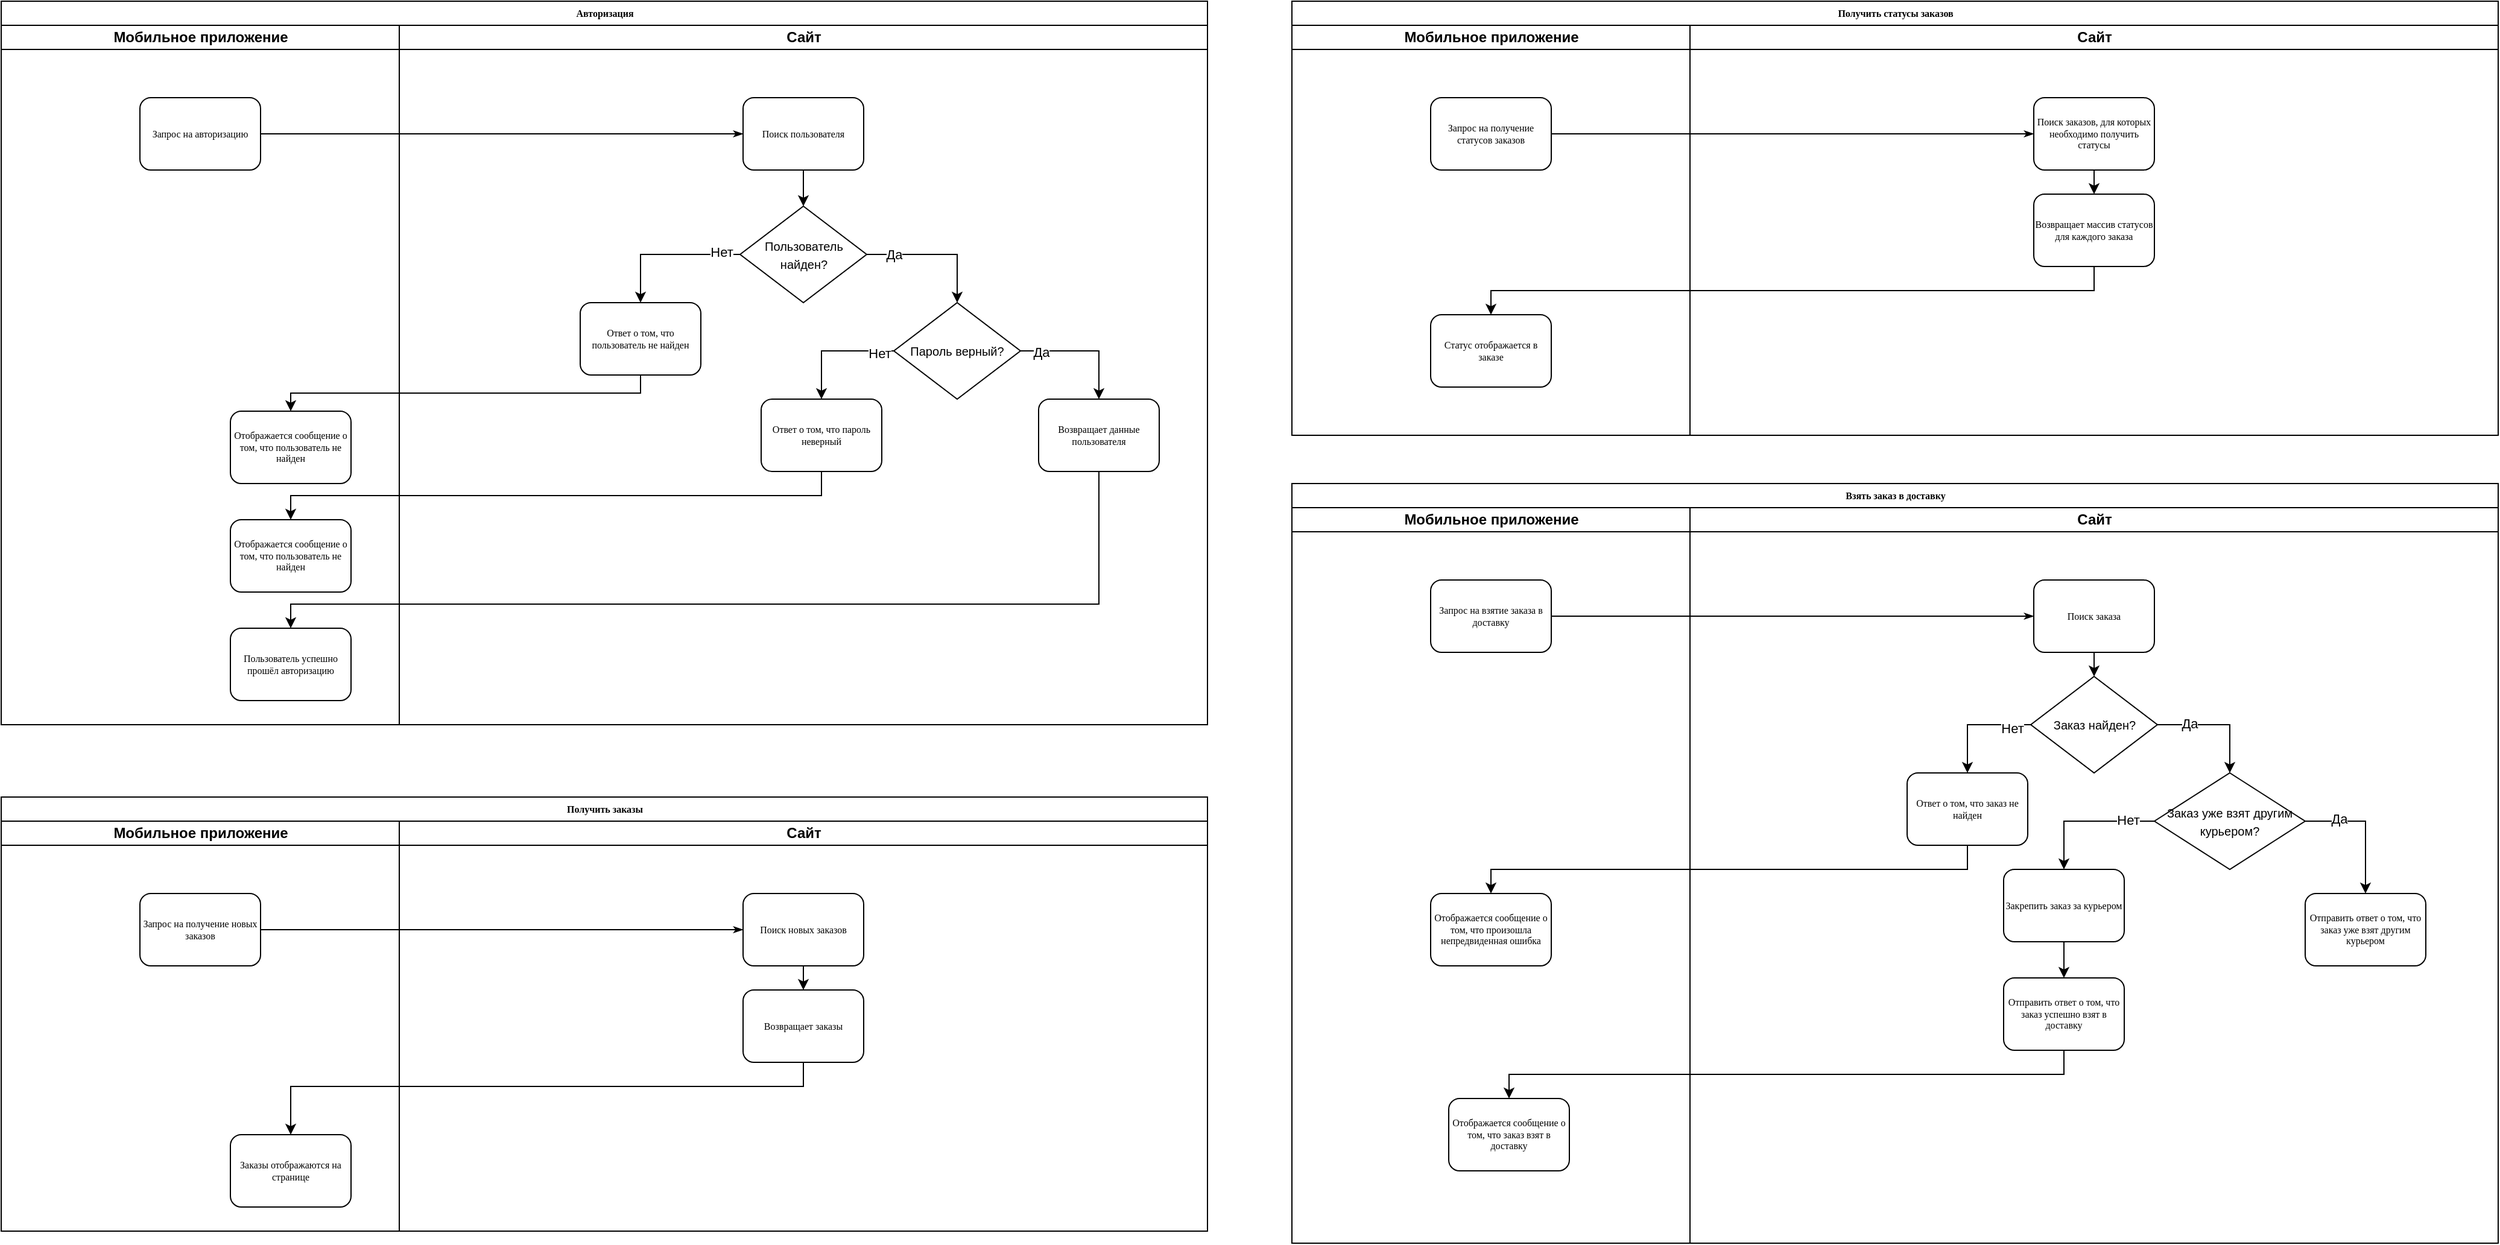 <mxfile version="23.1.3" type="github">
  <diagram name="Page-1" id="74e2e168-ea6b-b213-b513-2b3c1d86103e">
    <mxGraphModel dx="2868" dy="1582" grid="1" gridSize="10" guides="1" tooltips="1" connect="1" arrows="1" fold="1" page="1" pageScale="1" pageWidth="1100" pageHeight="850" background="none" math="0" shadow="0">
      <root>
        <mxCell id="0" />
        <mxCell id="1" parent="0" />
        <mxCell id="ZRqdcsW-6dRnH4pb2Plo-1" value="Авторизация" style="swimlane;html=1;childLayout=stackLayout;startSize=20;rounded=0;shadow=0;labelBackgroundColor=none;strokeWidth=1;fontFamily=Verdana;fontSize=8;align=center;" vertex="1" parent="1">
          <mxGeometry x="60" y="290" width="1000" height="600" as="geometry" />
        </mxCell>
        <mxCell id="ZRqdcsW-6dRnH4pb2Plo-2" value="Мобильное приложение" style="swimlane;html=1;startSize=20;" vertex="1" parent="ZRqdcsW-6dRnH4pb2Plo-1">
          <mxGeometry y="20" width="330" height="580" as="geometry" />
        </mxCell>
        <mxCell id="ZRqdcsW-6dRnH4pb2Plo-3" value="Запрос на авторизацию" style="rounded=1;whiteSpace=wrap;html=1;shadow=0;labelBackgroundColor=none;strokeWidth=1;fontFamily=Verdana;fontSize=8;align=center;" vertex="1" parent="ZRqdcsW-6dRnH4pb2Plo-2">
          <mxGeometry x="115" y="60" width="100" height="60" as="geometry" />
        </mxCell>
        <mxCell id="ZRqdcsW-6dRnH4pb2Plo-4" value="Отображается сообщение о том, что пользователь не найден" style="rounded=1;whiteSpace=wrap;html=1;shadow=0;labelBackgroundColor=none;strokeWidth=1;fontFamily=Verdana;fontSize=8;align=center;" vertex="1" parent="ZRqdcsW-6dRnH4pb2Plo-2">
          <mxGeometry x="190" y="320" width="100" height="60" as="geometry" />
        </mxCell>
        <mxCell id="ZRqdcsW-6dRnH4pb2Plo-5" value="Отображается сообщение о том, что пользователь не найден" style="rounded=1;whiteSpace=wrap;html=1;shadow=0;labelBackgroundColor=none;strokeWidth=1;fontFamily=Verdana;fontSize=8;align=center;" vertex="1" parent="ZRqdcsW-6dRnH4pb2Plo-2">
          <mxGeometry x="190" y="410" width="100" height="60" as="geometry" />
        </mxCell>
        <mxCell id="ZRqdcsW-6dRnH4pb2Plo-6" value="Пользователь успешно прошёл авторизацию" style="rounded=1;whiteSpace=wrap;html=1;shadow=0;labelBackgroundColor=none;strokeWidth=1;fontFamily=Verdana;fontSize=8;align=center;" vertex="1" parent="ZRqdcsW-6dRnH4pb2Plo-2">
          <mxGeometry x="190" y="500" width="100" height="60" as="geometry" />
        </mxCell>
        <mxCell id="ZRqdcsW-6dRnH4pb2Plo-7" style="edgeStyle=orthogonalEdgeStyle;rounded=1;html=1;labelBackgroundColor=none;startArrow=none;startFill=0;startSize=5;endArrow=classicThin;endFill=1;endSize=5;jettySize=auto;orthogonalLoop=1;strokeWidth=1;fontFamily=Verdana;fontSize=8" edge="1" parent="ZRqdcsW-6dRnH4pb2Plo-1" source="ZRqdcsW-6dRnH4pb2Plo-3" target="ZRqdcsW-6dRnH4pb2Plo-9">
          <mxGeometry relative="1" as="geometry" />
        </mxCell>
        <mxCell id="ZRqdcsW-6dRnH4pb2Plo-8" value="Сайт" style="swimlane;html=1;startSize=20;" vertex="1" parent="ZRqdcsW-6dRnH4pb2Plo-1">
          <mxGeometry x="330" y="20" width="670" height="580" as="geometry" />
        </mxCell>
        <mxCell id="ZRqdcsW-6dRnH4pb2Plo-9" value="Поиск пользователя" style="rounded=1;whiteSpace=wrap;html=1;shadow=0;labelBackgroundColor=none;strokeWidth=1;fontFamily=Verdana;fontSize=8;align=center;" vertex="1" parent="ZRqdcsW-6dRnH4pb2Plo-8">
          <mxGeometry x="285" y="60" width="100" height="60" as="geometry" />
        </mxCell>
        <mxCell id="ZRqdcsW-6dRnH4pb2Plo-10" value="&lt;font style=&quot;font-size: 10px;&quot;&gt;Пользователь найден?&lt;/font&gt;" style="rhombus;whiteSpace=wrap;html=1;" vertex="1" parent="ZRqdcsW-6dRnH4pb2Plo-8">
          <mxGeometry x="282.5" y="150" width="105" height="80" as="geometry" />
        </mxCell>
        <mxCell id="ZRqdcsW-6dRnH4pb2Plo-11" value="" style="endArrow=classic;html=1;rounded=0;exitX=0.5;exitY=1;exitDx=0;exitDy=0;entryX=0.5;entryY=0;entryDx=0;entryDy=0;" edge="1" parent="ZRqdcsW-6dRnH4pb2Plo-8" source="ZRqdcsW-6dRnH4pb2Plo-9" target="ZRqdcsW-6dRnH4pb2Plo-10">
          <mxGeometry width="50" height="50" relative="1" as="geometry">
            <mxPoint x="430" y="160" as="sourcePoint" />
            <mxPoint x="480" y="110" as="targetPoint" />
          </mxGeometry>
        </mxCell>
        <mxCell id="ZRqdcsW-6dRnH4pb2Plo-12" value="Ответ о том, что пользователь не найден" style="rounded=1;whiteSpace=wrap;html=1;shadow=0;labelBackgroundColor=none;strokeWidth=1;fontFamily=Verdana;fontSize=8;align=center;" vertex="1" parent="ZRqdcsW-6dRnH4pb2Plo-8">
          <mxGeometry x="150" y="230" width="100" height="60" as="geometry" />
        </mxCell>
        <mxCell id="ZRqdcsW-6dRnH4pb2Plo-13" value="" style="endArrow=classic;html=1;rounded=0;exitX=0;exitY=0.5;exitDx=0;exitDy=0;entryX=0.5;entryY=0;entryDx=0;entryDy=0;edgeStyle=orthogonalEdgeStyle;" edge="1" parent="ZRqdcsW-6dRnH4pb2Plo-8" source="ZRqdcsW-6dRnH4pb2Plo-10" target="ZRqdcsW-6dRnH4pb2Plo-12">
          <mxGeometry width="50" height="50" relative="1" as="geometry">
            <mxPoint x="200" y="200" as="sourcePoint" />
            <mxPoint x="250" y="150" as="targetPoint" />
          </mxGeometry>
        </mxCell>
        <mxCell id="ZRqdcsW-6dRnH4pb2Plo-14" value="Нет" style="edgeLabel;html=1;align=center;verticalAlign=middle;resizable=0;points=[];" vertex="1" connectable="0" parent="ZRqdcsW-6dRnH4pb2Plo-13">
          <mxGeometry x="-0.736" y="-2" relative="1" as="geometry">
            <mxPoint as="offset" />
          </mxGeometry>
        </mxCell>
        <mxCell id="ZRqdcsW-6dRnH4pb2Plo-15" value="&lt;font style=&quot;font-size: 10px;&quot;&gt;Пароль верный?&lt;/font&gt;" style="rhombus;whiteSpace=wrap;html=1;" vertex="1" parent="ZRqdcsW-6dRnH4pb2Plo-8">
          <mxGeometry x="410" y="230" width="105" height="80" as="geometry" />
        </mxCell>
        <mxCell id="ZRqdcsW-6dRnH4pb2Plo-16" value="" style="endArrow=classic;html=1;rounded=0;exitX=1;exitY=0.5;exitDx=0;exitDy=0;entryX=0.5;entryY=0;entryDx=0;entryDy=0;edgeStyle=orthogonalEdgeStyle;" edge="1" parent="ZRqdcsW-6dRnH4pb2Plo-8" source="ZRqdcsW-6dRnH4pb2Plo-10" target="ZRqdcsW-6dRnH4pb2Plo-15">
          <mxGeometry width="50" height="50" relative="1" as="geometry">
            <mxPoint x="400" y="200" as="sourcePoint" />
            <mxPoint x="500" y="160" as="targetPoint" />
          </mxGeometry>
        </mxCell>
        <mxCell id="ZRqdcsW-6dRnH4pb2Plo-17" value="Да" style="edgeLabel;html=1;align=center;verticalAlign=middle;resizable=0;points=[];" vertex="1" connectable="0" parent="ZRqdcsW-6dRnH4pb2Plo-16">
          <mxGeometry x="-0.611" relative="1" as="geometry">
            <mxPoint as="offset" />
          </mxGeometry>
        </mxCell>
        <mxCell id="ZRqdcsW-6dRnH4pb2Plo-18" value="Ответ о том, что пароль неверный" style="rounded=1;whiteSpace=wrap;html=1;shadow=0;labelBackgroundColor=none;strokeWidth=1;fontFamily=Verdana;fontSize=8;align=center;" vertex="1" parent="ZRqdcsW-6dRnH4pb2Plo-8">
          <mxGeometry x="300" y="310" width="100" height="60" as="geometry" />
        </mxCell>
        <mxCell id="ZRqdcsW-6dRnH4pb2Plo-19" value="Возвращает данные пользователя" style="rounded=1;whiteSpace=wrap;html=1;shadow=0;labelBackgroundColor=none;strokeWidth=1;fontFamily=Verdana;fontSize=8;align=center;" vertex="1" parent="ZRqdcsW-6dRnH4pb2Plo-8">
          <mxGeometry x="530" y="310" width="100" height="60" as="geometry" />
        </mxCell>
        <mxCell id="ZRqdcsW-6dRnH4pb2Plo-20" value="" style="endArrow=classic;html=1;rounded=0;exitX=0;exitY=0.5;exitDx=0;exitDy=0;entryX=0.5;entryY=0;entryDx=0;entryDy=0;edgeStyle=orthogonalEdgeStyle;" edge="1" parent="ZRqdcsW-6dRnH4pb2Plo-8" source="ZRqdcsW-6dRnH4pb2Plo-15" target="ZRqdcsW-6dRnH4pb2Plo-18">
          <mxGeometry width="50" height="50" relative="1" as="geometry">
            <mxPoint x="250" y="330" as="sourcePoint" />
            <mxPoint x="300" y="280" as="targetPoint" />
          </mxGeometry>
        </mxCell>
        <mxCell id="ZRqdcsW-6dRnH4pb2Plo-21" value="Нет" style="edgeLabel;html=1;align=center;verticalAlign=middle;resizable=0;points=[];" vertex="1" connectable="0" parent="ZRqdcsW-6dRnH4pb2Plo-20">
          <mxGeometry x="-0.761" y="2" relative="1" as="geometry">
            <mxPoint as="offset" />
          </mxGeometry>
        </mxCell>
        <mxCell id="ZRqdcsW-6dRnH4pb2Plo-22" value="" style="endArrow=classic;html=1;rounded=0;exitX=1;exitY=0.5;exitDx=0;exitDy=0;entryX=0.5;entryY=0;entryDx=0;entryDy=0;edgeStyle=orthogonalEdgeStyle;" edge="1" parent="ZRqdcsW-6dRnH4pb2Plo-8" source="ZRqdcsW-6dRnH4pb2Plo-15" target="ZRqdcsW-6dRnH4pb2Plo-19">
          <mxGeometry width="50" height="50" relative="1" as="geometry">
            <mxPoint x="420" y="280" as="sourcePoint" />
            <mxPoint x="280" y="360" as="targetPoint" />
          </mxGeometry>
        </mxCell>
        <mxCell id="ZRqdcsW-6dRnH4pb2Plo-23" value="Да" style="edgeLabel;html=1;align=center;verticalAlign=middle;resizable=0;points=[];" vertex="1" connectable="0" parent="ZRqdcsW-6dRnH4pb2Plo-22">
          <mxGeometry x="-0.683" y="-1" relative="1" as="geometry">
            <mxPoint as="offset" />
          </mxGeometry>
        </mxCell>
        <mxCell id="ZRqdcsW-6dRnH4pb2Plo-24" value="" style="endArrow=classic;html=1;rounded=0;exitX=0.5;exitY=1;exitDx=0;exitDy=0;entryX=0.5;entryY=0;entryDx=0;entryDy=0;edgeStyle=orthogonalEdgeStyle;" edge="1" parent="ZRqdcsW-6dRnH4pb2Plo-1" source="ZRqdcsW-6dRnH4pb2Plo-12" target="ZRqdcsW-6dRnH4pb2Plo-4">
          <mxGeometry width="50" height="50" relative="1" as="geometry">
            <mxPoint x="340" y="480" as="sourcePoint" />
            <mxPoint x="390" y="430" as="targetPoint" />
          </mxGeometry>
        </mxCell>
        <mxCell id="ZRqdcsW-6dRnH4pb2Plo-25" value="" style="endArrow=classic;html=1;rounded=0;exitX=0.5;exitY=1;exitDx=0;exitDy=0;entryX=0.5;entryY=0;entryDx=0;entryDy=0;edgeStyle=orthogonalEdgeStyle;" edge="1" parent="ZRqdcsW-6dRnH4pb2Plo-1" source="ZRqdcsW-6dRnH4pb2Plo-18" target="ZRqdcsW-6dRnH4pb2Plo-5">
          <mxGeometry width="50" height="50" relative="1" as="geometry">
            <mxPoint x="540" y="320" as="sourcePoint" />
            <mxPoint x="250" y="365" as="targetPoint" />
            <Array as="points">
              <mxPoint x="680" y="410" />
              <mxPoint x="240" y="410" />
            </Array>
          </mxGeometry>
        </mxCell>
        <mxCell id="ZRqdcsW-6dRnH4pb2Plo-26" value="" style="endArrow=classic;html=1;rounded=0;exitX=0.5;exitY=1;exitDx=0;exitDy=0;entryX=0.5;entryY=0;entryDx=0;entryDy=0;edgeStyle=orthogonalEdgeStyle;" edge="1" parent="ZRqdcsW-6dRnH4pb2Plo-1" source="ZRqdcsW-6dRnH4pb2Plo-19" target="ZRqdcsW-6dRnH4pb2Plo-6">
          <mxGeometry width="50" height="50" relative="1" as="geometry">
            <mxPoint x="690" y="560" as="sourcePoint" />
            <mxPoint x="740" y="510" as="targetPoint" />
            <Array as="points">
              <mxPoint x="910" y="500" />
              <mxPoint x="240" y="500" />
            </Array>
          </mxGeometry>
        </mxCell>
        <mxCell id="ZRqdcsW-6dRnH4pb2Plo-27" value="Получить заказы" style="swimlane;html=1;childLayout=stackLayout;startSize=20;rounded=0;shadow=0;labelBackgroundColor=none;strokeWidth=1;fontFamily=Verdana;fontSize=8;align=center;" vertex="1" parent="1">
          <mxGeometry x="60" y="950" width="1000" height="360" as="geometry" />
        </mxCell>
        <mxCell id="ZRqdcsW-6dRnH4pb2Plo-28" value="Мобильное приложение" style="swimlane;html=1;startSize=20;" vertex="1" parent="ZRqdcsW-6dRnH4pb2Plo-27">
          <mxGeometry y="20" width="330" height="340" as="geometry" />
        </mxCell>
        <mxCell id="ZRqdcsW-6dRnH4pb2Plo-29" value="Запрос на получение новых заказов" style="rounded=1;whiteSpace=wrap;html=1;shadow=0;labelBackgroundColor=none;strokeWidth=1;fontFamily=Verdana;fontSize=8;align=center;" vertex="1" parent="ZRqdcsW-6dRnH4pb2Plo-28">
          <mxGeometry x="115" y="60" width="100" height="60" as="geometry" />
        </mxCell>
        <mxCell id="ZRqdcsW-6dRnH4pb2Plo-30" value="Заказы отображаются на странице" style="rounded=1;whiteSpace=wrap;html=1;shadow=0;labelBackgroundColor=none;strokeWidth=1;fontFamily=Verdana;fontSize=8;align=center;" vertex="1" parent="ZRqdcsW-6dRnH4pb2Plo-28">
          <mxGeometry x="190" y="260" width="100" height="60" as="geometry" />
        </mxCell>
        <mxCell id="ZRqdcsW-6dRnH4pb2Plo-31" style="edgeStyle=orthogonalEdgeStyle;rounded=1;html=1;labelBackgroundColor=none;startArrow=none;startFill=0;startSize=5;endArrow=classicThin;endFill=1;endSize=5;jettySize=auto;orthogonalLoop=1;strokeWidth=1;fontFamily=Verdana;fontSize=8" edge="1" parent="ZRqdcsW-6dRnH4pb2Plo-27" source="ZRqdcsW-6dRnH4pb2Plo-29" target="ZRqdcsW-6dRnH4pb2Plo-33">
          <mxGeometry relative="1" as="geometry" />
        </mxCell>
        <mxCell id="ZRqdcsW-6dRnH4pb2Plo-32" value="Сайт" style="swimlane;html=1;startSize=20;" vertex="1" parent="ZRqdcsW-6dRnH4pb2Plo-27">
          <mxGeometry x="330" y="20" width="670" height="340" as="geometry" />
        </mxCell>
        <mxCell id="ZRqdcsW-6dRnH4pb2Plo-33" value="Поиск новых заказов" style="rounded=1;whiteSpace=wrap;html=1;shadow=0;labelBackgroundColor=none;strokeWidth=1;fontFamily=Verdana;fontSize=8;align=center;" vertex="1" parent="ZRqdcsW-6dRnH4pb2Plo-32">
          <mxGeometry x="285" y="60" width="100" height="60" as="geometry" />
        </mxCell>
        <mxCell id="ZRqdcsW-6dRnH4pb2Plo-34" value="Возвращает заказы" style="rounded=1;whiteSpace=wrap;html=1;shadow=0;labelBackgroundColor=none;strokeWidth=1;fontFamily=Verdana;fontSize=8;align=center;" vertex="1" parent="ZRqdcsW-6dRnH4pb2Plo-32">
          <mxGeometry x="285" y="140" width="100" height="60" as="geometry" />
        </mxCell>
        <mxCell id="ZRqdcsW-6dRnH4pb2Plo-35" value="" style="endArrow=classic;html=1;rounded=0;exitX=0.5;exitY=1;exitDx=0;exitDy=0;entryX=0.5;entryY=0;entryDx=0;entryDy=0;edgeStyle=orthogonalEdgeStyle;" edge="1" parent="ZRqdcsW-6dRnH4pb2Plo-32" source="ZRqdcsW-6dRnH4pb2Plo-33" target="ZRqdcsW-6dRnH4pb2Plo-34">
          <mxGeometry width="50" height="50" relative="1" as="geometry">
            <mxPoint x="282.5" y="190" as="sourcePoint" />
            <mxPoint x="250" y="150" as="targetPoint" />
          </mxGeometry>
        </mxCell>
        <mxCell id="ZRqdcsW-6dRnH4pb2Plo-36" value="" style="endArrow=classic;html=1;rounded=0;exitX=0.5;exitY=1;exitDx=0;exitDy=0;entryX=0.5;entryY=0;entryDx=0;entryDy=0;edgeStyle=orthogonalEdgeStyle;" edge="1" parent="ZRqdcsW-6dRnH4pb2Plo-27" source="ZRqdcsW-6dRnH4pb2Plo-34" target="ZRqdcsW-6dRnH4pb2Plo-30">
          <mxGeometry width="50" height="50" relative="1" as="geometry">
            <mxPoint x="340" y="480" as="sourcePoint" />
            <mxPoint x="390" y="430" as="targetPoint" />
            <Array as="points">
              <mxPoint x="665" y="240" />
              <mxPoint x="240" y="240" />
            </Array>
          </mxGeometry>
        </mxCell>
        <mxCell id="ZRqdcsW-6dRnH4pb2Plo-37" value="Получить статусы заказов" style="swimlane;html=1;childLayout=stackLayout;startSize=20;rounded=0;shadow=0;labelBackgroundColor=none;strokeWidth=1;fontFamily=Verdana;fontSize=8;align=center;" vertex="1" parent="1">
          <mxGeometry x="1130" y="290" width="1000" height="360" as="geometry" />
        </mxCell>
        <mxCell id="ZRqdcsW-6dRnH4pb2Plo-38" value="Мобильное приложение" style="swimlane;html=1;startSize=20;" vertex="1" parent="ZRqdcsW-6dRnH4pb2Plo-37">
          <mxGeometry y="20" width="330" height="340" as="geometry" />
        </mxCell>
        <mxCell id="ZRqdcsW-6dRnH4pb2Plo-39" value="Запрос на получение статусов заказов" style="rounded=1;whiteSpace=wrap;html=1;shadow=0;labelBackgroundColor=none;strokeWidth=1;fontFamily=Verdana;fontSize=8;align=center;" vertex="1" parent="ZRqdcsW-6dRnH4pb2Plo-38">
          <mxGeometry x="115" y="60" width="100" height="60" as="geometry" />
        </mxCell>
        <mxCell id="ZRqdcsW-6dRnH4pb2Plo-40" value="Статус отображается в заказе" style="rounded=1;whiteSpace=wrap;html=1;shadow=0;labelBackgroundColor=none;strokeWidth=1;fontFamily=Verdana;fontSize=8;align=center;" vertex="1" parent="ZRqdcsW-6dRnH4pb2Plo-38">
          <mxGeometry x="115" y="240" width="100" height="60" as="geometry" />
        </mxCell>
        <mxCell id="ZRqdcsW-6dRnH4pb2Plo-41" style="edgeStyle=orthogonalEdgeStyle;rounded=1;html=1;labelBackgroundColor=none;startArrow=none;startFill=0;startSize=5;endArrow=classicThin;endFill=1;endSize=5;jettySize=auto;orthogonalLoop=1;strokeWidth=1;fontFamily=Verdana;fontSize=8" edge="1" parent="ZRqdcsW-6dRnH4pb2Plo-37" source="ZRqdcsW-6dRnH4pb2Plo-39" target="ZRqdcsW-6dRnH4pb2Plo-43">
          <mxGeometry relative="1" as="geometry" />
        </mxCell>
        <mxCell id="ZRqdcsW-6dRnH4pb2Plo-42" value="Сайт" style="swimlane;html=1;startSize=20;" vertex="1" parent="ZRqdcsW-6dRnH4pb2Plo-37">
          <mxGeometry x="330" y="20" width="670" height="340" as="geometry" />
        </mxCell>
        <mxCell id="ZRqdcsW-6dRnH4pb2Plo-43" value="Поиск заказов, для которых необходимо получить статусы" style="rounded=1;whiteSpace=wrap;html=1;shadow=0;labelBackgroundColor=none;strokeWidth=1;fontFamily=Verdana;fontSize=8;align=center;" vertex="1" parent="ZRqdcsW-6dRnH4pb2Plo-42">
          <mxGeometry x="285" y="60" width="100" height="60" as="geometry" />
        </mxCell>
        <mxCell id="ZRqdcsW-6dRnH4pb2Plo-44" value="Возвращает массив статусов для каждого заказа" style="rounded=1;whiteSpace=wrap;html=1;shadow=0;labelBackgroundColor=none;strokeWidth=1;fontFamily=Verdana;fontSize=8;align=center;" vertex="1" parent="ZRqdcsW-6dRnH4pb2Plo-42">
          <mxGeometry x="285" y="140" width="100" height="60" as="geometry" />
        </mxCell>
        <mxCell id="ZRqdcsW-6dRnH4pb2Plo-45" value="" style="endArrow=classic;html=1;rounded=0;exitX=0.5;exitY=1;exitDx=0;exitDy=0;entryX=0.5;entryY=0;entryDx=0;entryDy=0;edgeStyle=orthogonalEdgeStyle;" edge="1" parent="ZRqdcsW-6dRnH4pb2Plo-42" source="ZRqdcsW-6dRnH4pb2Plo-43" target="ZRqdcsW-6dRnH4pb2Plo-44">
          <mxGeometry width="50" height="50" relative="1" as="geometry">
            <mxPoint x="282.5" y="190" as="sourcePoint" />
            <mxPoint x="250" y="150" as="targetPoint" />
          </mxGeometry>
        </mxCell>
        <mxCell id="ZRqdcsW-6dRnH4pb2Plo-46" value="" style="endArrow=classic;html=1;rounded=0;exitX=0.5;exitY=1;exitDx=0;exitDy=0;entryX=0.5;entryY=0;entryDx=0;entryDy=0;edgeStyle=orthogonalEdgeStyle;" edge="1" parent="ZRqdcsW-6dRnH4pb2Plo-37" source="ZRqdcsW-6dRnH4pb2Plo-44" target="ZRqdcsW-6dRnH4pb2Plo-40">
          <mxGeometry width="50" height="50" relative="1" as="geometry">
            <mxPoint x="340" y="480" as="sourcePoint" />
            <mxPoint x="390" y="430" as="targetPoint" />
            <Array as="points">
              <mxPoint x="665" y="240" />
              <mxPoint x="165" y="240" />
            </Array>
          </mxGeometry>
        </mxCell>
        <mxCell id="ZRqdcsW-6dRnH4pb2Plo-47" value="Взять заказ в доставку" style="swimlane;html=1;childLayout=stackLayout;startSize=20;rounded=0;shadow=0;labelBackgroundColor=none;strokeWidth=1;fontFamily=Verdana;fontSize=8;align=center;" vertex="1" parent="1">
          <mxGeometry x="1130" y="690" width="1000" height="630" as="geometry" />
        </mxCell>
        <mxCell id="ZRqdcsW-6dRnH4pb2Plo-48" value="Мобильное приложение" style="swimlane;html=1;startSize=20;" vertex="1" parent="ZRqdcsW-6dRnH4pb2Plo-47">
          <mxGeometry y="20" width="330" height="610" as="geometry" />
        </mxCell>
        <mxCell id="ZRqdcsW-6dRnH4pb2Plo-49" value="Запрос на взятие заказа в доставку" style="rounded=1;whiteSpace=wrap;html=1;shadow=0;labelBackgroundColor=none;strokeWidth=1;fontFamily=Verdana;fontSize=8;align=center;" vertex="1" parent="ZRqdcsW-6dRnH4pb2Plo-48">
          <mxGeometry x="115" y="60" width="100" height="60" as="geometry" />
        </mxCell>
        <mxCell id="ZRqdcsW-6dRnH4pb2Plo-50" value="Отображается сообщение о том, что произошла непредвиденная ошибка" style="rounded=1;whiteSpace=wrap;html=1;shadow=0;labelBackgroundColor=none;strokeWidth=1;fontFamily=Verdana;fontSize=8;align=center;" vertex="1" parent="ZRqdcsW-6dRnH4pb2Plo-48">
          <mxGeometry x="115" y="320" width="100" height="60" as="geometry" />
        </mxCell>
        <mxCell id="ZRqdcsW-6dRnH4pb2Plo-51" value="Отображается сообщение о том, что заказ взят в доставку" style="rounded=1;whiteSpace=wrap;html=1;shadow=0;labelBackgroundColor=none;strokeWidth=1;fontFamily=Verdana;fontSize=8;align=center;" vertex="1" parent="ZRqdcsW-6dRnH4pb2Plo-48">
          <mxGeometry x="130" y="490" width="100" height="60" as="geometry" />
        </mxCell>
        <mxCell id="ZRqdcsW-6dRnH4pb2Plo-52" style="edgeStyle=orthogonalEdgeStyle;rounded=1;html=1;labelBackgroundColor=none;startArrow=none;startFill=0;startSize=5;endArrow=classicThin;endFill=1;endSize=5;jettySize=auto;orthogonalLoop=1;strokeWidth=1;fontFamily=Verdana;fontSize=8" edge="1" parent="ZRqdcsW-6dRnH4pb2Plo-47" source="ZRqdcsW-6dRnH4pb2Plo-49" target="ZRqdcsW-6dRnH4pb2Plo-54">
          <mxGeometry relative="1" as="geometry" />
        </mxCell>
        <mxCell id="ZRqdcsW-6dRnH4pb2Plo-53" value="Сайт" style="swimlane;html=1;startSize=20;" vertex="1" parent="ZRqdcsW-6dRnH4pb2Plo-47">
          <mxGeometry x="330" y="20" width="670" height="610" as="geometry" />
        </mxCell>
        <mxCell id="ZRqdcsW-6dRnH4pb2Plo-54" value="Поиск заказа" style="rounded=1;whiteSpace=wrap;html=1;shadow=0;labelBackgroundColor=none;strokeWidth=1;fontFamily=Verdana;fontSize=8;align=center;" vertex="1" parent="ZRqdcsW-6dRnH4pb2Plo-53">
          <mxGeometry x="285" y="60" width="100" height="60" as="geometry" />
        </mxCell>
        <mxCell id="ZRqdcsW-6dRnH4pb2Plo-55" value="" style="endArrow=classic;html=1;rounded=0;exitX=0.5;exitY=1;exitDx=0;exitDy=0;entryX=0.5;entryY=0;entryDx=0;entryDy=0;edgeStyle=orthogonalEdgeStyle;" edge="1" parent="ZRqdcsW-6dRnH4pb2Plo-53" source="ZRqdcsW-6dRnH4pb2Plo-54" target="ZRqdcsW-6dRnH4pb2Plo-56">
          <mxGeometry width="50" height="50" relative="1" as="geometry">
            <mxPoint x="282.5" y="190" as="sourcePoint" />
            <mxPoint x="335" y="140" as="targetPoint" />
          </mxGeometry>
        </mxCell>
        <mxCell id="ZRqdcsW-6dRnH4pb2Plo-56" value="&lt;font style=&quot;font-size: 10px;&quot;&gt;Заказ найден?&lt;/font&gt;" style="rhombus;whiteSpace=wrap;html=1;" vertex="1" parent="ZRqdcsW-6dRnH4pb2Plo-53">
          <mxGeometry x="282.5" y="140" width="105" height="80" as="geometry" />
        </mxCell>
        <mxCell id="ZRqdcsW-6dRnH4pb2Plo-57" value="Ответ о том, что заказ не найден" style="rounded=1;whiteSpace=wrap;html=1;shadow=0;labelBackgroundColor=none;strokeWidth=1;fontFamily=Verdana;fontSize=8;align=center;" vertex="1" parent="ZRqdcsW-6dRnH4pb2Plo-53">
          <mxGeometry x="180" y="220" width="100" height="60" as="geometry" />
        </mxCell>
        <mxCell id="ZRqdcsW-6dRnH4pb2Plo-58" value="" style="endArrow=classic;html=1;rounded=0;exitX=0;exitY=0.5;exitDx=0;exitDy=0;entryX=0.5;entryY=0;entryDx=0;entryDy=0;edgeStyle=orthogonalEdgeStyle;" edge="1" parent="ZRqdcsW-6dRnH4pb2Plo-53" source="ZRqdcsW-6dRnH4pb2Plo-56" target="ZRqdcsW-6dRnH4pb2Plo-57">
          <mxGeometry width="50" height="50" relative="1" as="geometry">
            <mxPoint x="100" y="200" as="sourcePoint" />
            <mxPoint x="150" y="150" as="targetPoint" />
          </mxGeometry>
        </mxCell>
        <mxCell id="ZRqdcsW-6dRnH4pb2Plo-59" value="Нет" style="edgeLabel;html=1;align=center;verticalAlign=middle;resizable=0;points=[];" vertex="1" connectable="0" parent="ZRqdcsW-6dRnH4pb2Plo-58">
          <mxGeometry x="-0.664" y="3" relative="1" as="geometry">
            <mxPoint as="offset" />
          </mxGeometry>
        </mxCell>
        <mxCell id="ZRqdcsW-6dRnH4pb2Plo-60" value="" style="endArrow=classic;html=1;rounded=0;exitX=1;exitY=0.5;exitDx=0;exitDy=0;entryX=0.5;entryY=0;entryDx=0;entryDy=0;edgeStyle=orthogonalEdgeStyle;" edge="1" parent="ZRqdcsW-6dRnH4pb2Plo-53" source="ZRqdcsW-6dRnH4pb2Plo-56" target="ZRqdcsW-6dRnH4pb2Plo-62">
          <mxGeometry width="50" height="50" relative="1" as="geometry">
            <mxPoint x="520" y="130" as="sourcePoint" />
            <mxPoint x="450" y="220" as="targetPoint" />
          </mxGeometry>
        </mxCell>
        <mxCell id="ZRqdcsW-6dRnH4pb2Plo-61" value="Да" style="edgeLabel;html=1;align=center;verticalAlign=middle;resizable=0;points=[];" vertex="1" connectable="0" parent="ZRqdcsW-6dRnH4pb2Plo-60">
          <mxGeometry x="-0.468" y="1" relative="1" as="geometry">
            <mxPoint as="offset" />
          </mxGeometry>
        </mxCell>
        <mxCell id="ZRqdcsW-6dRnH4pb2Plo-62" value="&lt;font style=&quot;font-size: 10px;&quot;&gt;Заказ уже взят другим курьером?&lt;/font&gt;" style="rhombus;whiteSpace=wrap;html=1;" vertex="1" parent="ZRqdcsW-6dRnH4pb2Plo-53">
          <mxGeometry x="385" y="220" width="125" height="80" as="geometry" />
        </mxCell>
        <mxCell id="ZRqdcsW-6dRnH4pb2Plo-63" value="Отправить ответ о том, что заказ уже взят другим курьером" style="rounded=1;whiteSpace=wrap;html=1;shadow=0;labelBackgroundColor=none;strokeWidth=1;fontFamily=Verdana;fontSize=8;align=center;" vertex="1" parent="ZRqdcsW-6dRnH4pb2Plo-53">
          <mxGeometry x="510" y="320" width="100" height="60" as="geometry" />
        </mxCell>
        <mxCell id="ZRqdcsW-6dRnH4pb2Plo-64" value="" style="endArrow=classic;html=1;rounded=0;exitX=1;exitY=0.5;exitDx=0;exitDy=0;entryX=0.5;entryY=0;entryDx=0;entryDy=0;edgeStyle=orthogonalEdgeStyle;" edge="1" parent="ZRqdcsW-6dRnH4pb2Plo-53" source="ZRqdcsW-6dRnH4pb2Plo-62" target="ZRqdcsW-6dRnH4pb2Plo-63">
          <mxGeometry width="50" height="50" relative="1" as="geometry">
            <mxPoint x="480" y="410" as="sourcePoint" />
            <mxPoint x="530" y="360" as="targetPoint" />
          </mxGeometry>
        </mxCell>
        <mxCell id="ZRqdcsW-6dRnH4pb2Plo-65" value="Да" style="edgeLabel;html=1;align=center;verticalAlign=middle;resizable=0;points=[];" vertex="1" connectable="0" parent="ZRqdcsW-6dRnH4pb2Plo-64">
          <mxGeometry x="-0.499" y="2" relative="1" as="geometry">
            <mxPoint as="offset" />
          </mxGeometry>
        </mxCell>
        <mxCell id="ZRqdcsW-6dRnH4pb2Plo-66" value="Закрепить заказ за курьером" style="rounded=1;whiteSpace=wrap;html=1;shadow=0;labelBackgroundColor=none;strokeWidth=1;fontFamily=Verdana;fontSize=8;align=center;" vertex="1" parent="ZRqdcsW-6dRnH4pb2Plo-53">
          <mxGeometry x="260" y="300" width="100" height="60" as="geometry" />
        </mxCell>
        <mxCell id="ZRqdcsW-6dRnH4pb2Plo-67" value="Отправить ответ о том, что заказ успешно взят в доставку" style="rounded=1;whiteSpace=wrap;html=1;shadow=0;labelBackgroundColor=none;strokeWidth=1;fontFamily=Verdana;fontSize=8;align=center;" vertex="1" parent="ZRqdcsW-6dRnH4pb2Plo-53">
          <mxGeometry x="260" y="390" width="100" height="60" as="geometry" />
        </mxCell>
        <mxCell id="ZRqdcsW-6dRnH4pb2Plo-68" value="" style="endArrow=classic;html=1;rounded=0;exitX=0;exitY=0.5;exitDx=0;exitDy=0;entryX=0.5;entryY=0;entryDx=0;entryDy=0;edgeStyle=orthogonalEdgeStyle;" edge="1" parent="ZRqdcsW-6dRnH4pb2Plo-53" source="ZRqdcsW-6dRnH4pb2Plo-62" target="ZRqdcsW-6dRnH4pb2Plo-66">
          <mxGeometry width="50" height="50" relative="1" as="geometry">
            <mxPoint x="330" y="300" as="sourcePoint" />
            <mxPoint x="380" y="250" as="targetPoint" />
          </mxGeometry>
        </mxCell>
        <mxCell id="ZRqdcsW-6dRnH4pb2Plo-69" value="Нет" style="edgeLabel;html=1;align=center;verticalAlign=middle;resizable=0;points=[];" vertex="1" connectable="0" parent="ZRqdcsW-6dRnH4pb2Plo-68">
          <mxGeometry x="-0.607" y="-1" relative="1" as="geometry">
            <mxPoint as="offset" />
          </mxGeometry>
        </mxCell>
        <mxCell id="ZRqdcsW-6dRnH4pb2Plo-70" value="" style="endArrow=classic;html=1;rounded=0;exitX=0.5;exitY=1;exitDx=0;exitDy=0;entryX=0.5;entryY=0;entryDx=0;entryDy=0;" edge="1" parent="ZRqdcsW-6dRnH4pb2Plo-53" source="ZRqdcsW-6dRnH4pb2Plo-66" target="ZRqdcsW-6dRnH4pb2Plo-67">
          <mxGeometry width="50" height="50" relative="1" as="geometry">
            <mxPoint x="230" y="420" as="sourcePoint" />
            <mxPoint x="280" y="370" as="targetPoint" />
          </mxGeometry>
        </mxCell>
        <mxCell id="ZRqdcsW-6dRnH4pb2Plo-71" value="" style="endArrow=classic;html=1;rounded=0;exitX=0.5;exitY=1;exitDx=0;exitDy=0;entryX=0.5;entryY=0;entryDx=0;entryDy=0;edgeStyle=orthogonalEdgeStyle;" edge="1" parent="ZRqdcsW-6dRnH4pb2Plo-47" source="ZRqdcsW-6dRnH4pb2Plo-57" target="ZRqdcsW-6dRnH4pb2Plo-50">
          <mxGeometry width="50" height="50" relative="1" as="geometry">
            <mxPoint x="530" y="420" as="sourcePoint" />
            <mxPoint x="580" y="370" as="targetPoint" />
            <Array as="points">
              <mxPoint x="560" y="320" />
              <mxPoint x="165" y="320" />
            </Array>
          </mxGeometry>
        </mxCell>
        <mxCell id="ZRqdcsW-6dRnH4pb2Plo-72" value="" style="endArrow=classic;html=1;rounded=0;exitX=0.5;exitY=1;exitDx=0;exitDy=0;entryX=0.5;entryY=0;entryDx=0;entryDy=0;edgeStyle=orthogonalEdgeStyle;" edge="1" parent="ZRqdcsW-6dRnH4pb2Plo-47" source="ZRqdcsW-6dRnH4pb2Plo-67" target="ZRqdcsW-6dRnH4pb2Plo-51">
          <mxGeometry width="50" height="50" relative="1" as="geometry">
            <mxPoint x="460" y="550" as="sourcePoint" />
            <mxPoint x="510" y="500" as="targetPoint" />
          </mxGeometry>
        </mxCell>
      </root>
    </mxGraphModel>
  </diagram>
</mxfile>
